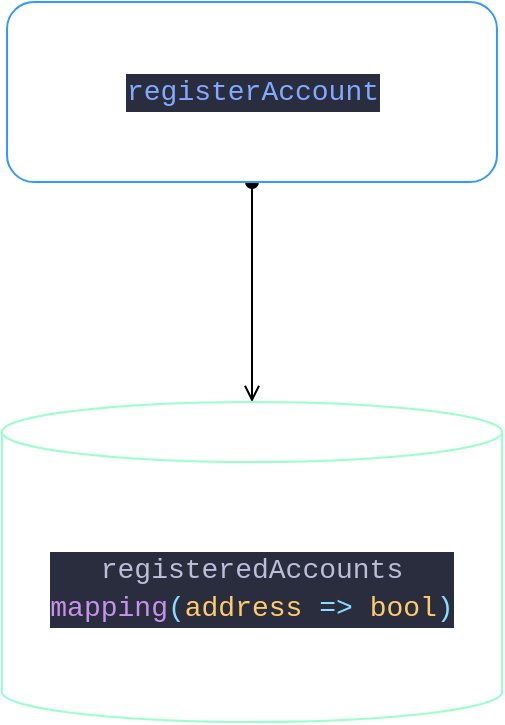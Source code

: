 <mxfile>
    <diagram id="FCGlnajyCNwjFbMMkbbG" name="第 1 页">
        <mxGraphModel dx="368" dy="694" grid="1" gridSize="10" guides="1" tooltips="1" connect="1" arrows="1" fold="1" page="1" pageScale="1" pageWidth="827" pageHeight="1169" math="0" shadow="0">
            <root>
                <mxCell id="0"/>
                <mxCell id="1" parent="0"/>
                <mxCell id="5" style="edgeStyle=none;html=1;exitX=0.5;exitY=1;exitDx=0;exitDy=0;entryX=0.5;entryY=0;entryDx=0;entryDy=0;entryPerimeter=0;startArrow=oval;startFill=1;endArrow=open;endFill=0;" edge="1" parent="1" source="3" target="4">
                    <mxGeometry relative="1" as="geometry"/>
                </mxCell>
                <mxCell id="3" value="&lt;div style=&quot;color: rgb(186, 190, 216); background-color: rgb(41, 45, 62); font-family: &amp;quot;Fira Code&amp;quot;, Consolas, &amp;quot;Microsoft Yahei&amp;quot;, Consolas, &amp;quot;Courier New&amp;quot;, monospace; font-size: 14px; line-height: 19px;&quot;&gt;&lt;span style=&quot;color: #82aaff;&quot;&gt;registerAccount&lt;/span&gt;&lt;/div&gt;" style="rounded=1;whiteSpace=wrap;html=1;strokeColor=#3399FF;" vertex="1" parent="1">
                    <mxGeometry x="77.5" y="190" width="245" height="90" as="geometry"/>
                </mxCell>
                <mxCell id="4" value="&lt;div style=&quot;background-color: rgb(41, 45, 62); font-family: &amp;quot;Fira Code&amp;quot;, Consolas, &amp;quot;Microsoft Yahei&amp;quot;, Consolas, &amp;quot;Courier New&amp;quot;, monospace; font-size: 14px; line-height: 19px;&quot;&gt;&lt;div style=&quot;line-height: 19px;&quot;&gt;&lt;div style=&quot;color: rgb(186, 190, 216); line-height: 19px;&quot;&gt;&lt;div style=&quot;line-height: 19px;&quot;&gt;registeredAccounts&lt;/div&gt;&lt;/div&gt;&lt;div style=&quot;color: rgb(186, 190, 216); line-height: 19px;&quot;&gt;&lt;span style=&quot;color: #c792ea;&quot;&gt;mapping&lt;/span&gt;&lt;span style=&quot;color: #89ddff;&quot;&gt;(&lt;/span&gt;&lt;span style=&quot;color: #ffcb6b;&quot;&gt;address&lt;/span&gt; &lt;span style=&quot;color: #89ddff;&quot;&gt;=&amp;gt;&lt;/span&gt; &lt;span style=&quot;color: #ffcb6b;&quot;&gt;bool&lt;/span&gt;&lt;span style=&quot;color: #89ddff;&quot;&gt;)&lt;/span&gt;&lt;/div&gt;&lt;/div&gt;&lt;/div&gt;" style="shape=cylinder3;whiteSpace=wrap;html=1;boundedLbl=1;backgroundOutline=1;size=15;strokeColor=#99FFCC;" vertex="1" parent="1">
                    <mxGeometry x="75" y="390" width="250" height="160" as="geometry"/>
                </mxCell>
            </root>
        </mxGraphModel>
    </diagram>
</mxfile>
